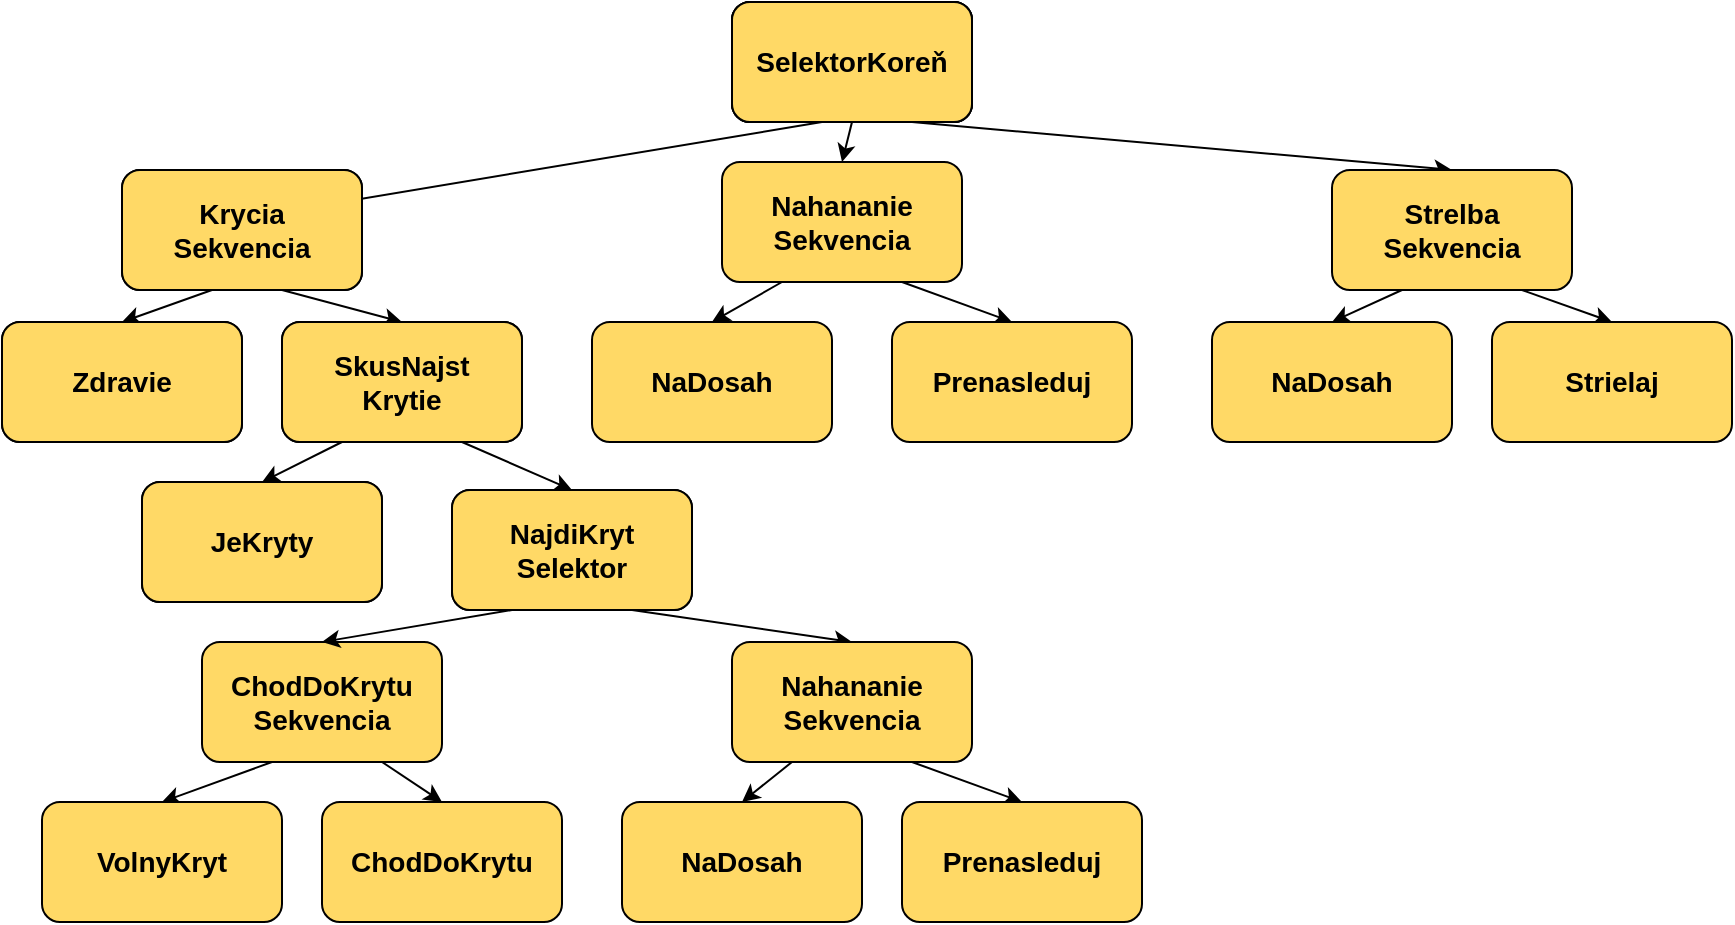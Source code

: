 <mxfile version="18.0.2" type="github">
  <diagram id="aNkTvLlGlRAXNMfGRCiO" name="Page-1">
    <mxGraphModel dx="1671" dy="809" grid="1" gridSize="10" guides="1" tooltips="1" connect="1" arrows="1" fold="1" page="1" pageScale="1" pageWidth="1169" pageHeight="827" math="0" shadow="0">
      <root>
        <mxCell id="0" />
        <mxCell id="1" parent="0" />
        <mxCell id="K40myK_4YShfCYtrGLyM-1" value="TopNodeSelector" style="rounded=1;whiteSpace=wrap;html=1;fontSize=14;fontStyle=1" parent="1" vertex="1">
          <mxGeometry x="525" y="50" width="120" height="60" as="geometry" />
        </mxCell>
        <mxCell id="K40myK_4YShfCYtrGLyM-9" value="" style="endArrow=classic;html=1;rounded=0;entryX=0.5;entryY=0;entryDx=0;entryDy=0;exitX=0.25;exitY=1;exitDx=0;exitDy=0;fontSize=14;fontStyle=1" parent="1" edge="1">
          <mxGeometry width="50" height="50" relative="1" as="geometry">
            <mxPoint x="570" y="110" as="sourcePoint" />
            <mxPoint x="270" y="160" as="targetPoint" />
          </mxGeometry>
        </mxCell>
        <mxCell id="K40myK_4YShfCYtrGLyM-10" value="" style="endArrow=classic;html=1;rounded=0;fontSize=14;fontStyle=1;entryX=0.5;entryY=0;entryDx=0;entryDy=0;" parent="1" edge="1" target="xhpi5mrGCT5Js5KXu3N3-19">
          <mxGeometry width="50" height="50" relative="1" as="geometry">
            <mxPoint x="265" y="194" as="sourcePoint" />
            <mxPoint x="215" y="244" as="targetPoint" />
          </mxGeometry>
        </mxCell>
        <mxCell id="K40myK_4YShfCYtrGLyM-11" value="IsHealthLow" style="rounded=1;whiteSpace=wrap;html=1;fontSize=14;fontStyle=1" parent="1" vertex="1">
          <mxGeometry x="160" y="210" width="120" height="60" as="geometry" />
        </mxCell>
        <mxCell id="K40myK_4YShfCYtrGLyM-12" value="" style="endArrow=classic;html=1;rounded=0;fontSize=14;fontStyle=1;entryX=0.5;entryY=0;entryDx=0;entryDy=0;" parent="1" edge="1" target="xhpi5mrGCT5Js5KXu3N3-20">
          <mxGeometry width="50" height="50" relative="1" as="geometry">
            <mxPoint x="300" y="194" as="sourcePoint" />
            <mxPoint x="350" y="244" as="targetPoint" />
          </mxGeometry>
        </mxCell>
        <mxCell id="K40myK_4YShfCYtrGLyM-13" value="TryToTakeCover&lt;br style=&quot;font-size: 14px;&quot;&gt;Selector" style="rounded=1;whiteSpace=wrap;html=1;fontSize=14;fontStyle=1" parent="1" vertex="1">
          <mxGeometry x="300" y="210" width="120" height="60" as="geometry" />
        </mxCell>
        <mxCell id="K40myK_4YShfCYtrGLyM-14" value="" style="endArrow=classic;html=1;rounded=0;entryX=0.5;entryY=0;entryDx=0;entryDy=0;exitX=0.25;exitY=1;exitDx=0;exitDy=0;fontSize=14;fontStyle=1" parent="1" source="K40myK_4YShfCYtrGLyM-13" target="K40myK_4YShfCYtrGLyM-15" edge="1">
          <mxGeometry width="50" height="50" relative="1" as="geometry">
            <mxPoint x="330" y="270" as="sourcePoint" />
            <mxPoint x="280" y="320" as="targetPoint" />
          </mxGeometry>
        </mxCell>
        <mxCell id="K40myK_4YShfCYtrGLyM-15" value="IsCovered" style="rounded=1;whiteSpace=wrap;html=1;fontSize=14;fontStyle=1" parent="1" vertex="1">
          <mxGeometry x="230" y="290" width="120" height="60" as="geometry" />
        </mxCell>
        <mxCell id="K40myK_4YShfCYtrGLyM-16" value="ChodDoKrytu&lt;br&gt;Sekvencia" style="rounded=1;whiteSpace=wrap;html=1;fontSize=14;fontStyle=1;fillColor=#FFD966;" parent="1" vertex="1">
          <mxGeometry x="260" y="370" width="120" height="60" as="geometry" />
        </mxCell>
        <mxCell id="K40myK_4YShfCYtrGLyM-17" value="" style="endArrow=classic;html=1;rounded=0;exitX=0.75;exitY=1;exitDx=0;exitDy=0;entryX=0.5;entryY=0;entryDx=0;entryDy=0;fontSize=14;fontStyle=1" parent="1" source="K40myK_4YShfCYtrGLyM-13" target="xhpi5mrGCT5Js5KXu3N3-1" edge="1">
          <mxGeometry width="50" height="50" relative="1" as="geometry">
            <mxPoint x="340" y="280" as="sourcePoint" />
            <mxPoint x="420" y="330" as="targetPoint" />
          </mxGeometry>
        </mxCell>
        <mxCell id="K40myK_4YShfCYtrGLyM-18" value="" style="endArrow=classic;html=1;rounded=0;entryX=0.5;entryY=0;entryDx=0;entryDy=0;exitX=0.25;exitY=1;exitDx=0;exitDy=0;fontSize=14;fontStyle=1" parent="1" edge="1" target="K40myK_4YShfCYtrGLyM-19">
          <mxGeometry width="50" height="50" relative="1" as="geometry">
            <mxPoint x="295" y="430" as="sourcePoint" />
            <mxPoint x="240" y="480" as="targetPoint" />
          </mxGeometry>
        </mxCell>
        <mxCell id="K40myK_4YShfCYtrGLyM-19" value="VolnyKryt" style="rounded=1;whiteSpace=wrap;html=1;fontSize=14;fontStyle=1;fillColor=#FFD966;" parent="1" vertex="1">
          <mxGeometry x="180" y="450" width="120" height="60" as="geometry" />
        </mxCell>
        <mxCell id="K40myK_4YShfCYtrGLyM-20" value="ChodDoKrytu" style="rounded=1;whiteSpace=wrap;html=1;fontSize=14;fontStyle=1;fillColor=#FFD966;" parent="1" vertex="1">
          <mxGeometry x="320" y="450" width="120" height="60" as="geometry" />
        </mxCell>
        <mxCell id="K40myK_4YShfCYtrGLyM-21" value="" style="endArrow=classic;html=1;rounded=0;entryX=0.5;entryY=0;entryDx=0;entryDy=0;exitX=0.75;exitY=1;exitDx=0;exitDy=0;fontSize=14;fontStyle=1" parent="1" source="K40myK_4YShfCYtrGLyM-16" target="K40myK_4YShfCYtrGLyM-20" edge="1">
          <mxGeometry width="50" height="50" relative="1" as="geometry">
            <mxPoint x="330" y="430" as="sourcePoint" />
            <mxPoint x="275" y="480" as="targetPoint" />
          </mxGeometry>
        </mxCell>
        <mxCell id="K40myK_4YShfCYtrGLyM-22" value="" style="endArrow=classic;html=1;rounded=0;exitX=0.5;exitY=1;exitDx=0;exitDy=0;entryX=0.5;entryY=0;entryDx=0;entryDy=0;fontSize=14;fontStyle=1" parent="1" source="K40myK_4YShfCYtrGLyM-1" target="k9KmUfYsGlUjubeCrhGL-1" edge="1">
          <mxGeometry width="50" height="50" relative="1" as="geometry">
            <mxPoint x="645" y="110" as="sourcePoint" />
            <mxPoint x="595" y="160" as="targetPoint" />
          </mxGeometry>
        </mxCell>
        <mxCell id="K40myK_4YShfCYtrGLyM-30" value="" style="endArrow=classic;html=1;rounded=0;exitX=0.75;exitY=1;exitDx=0;exitDy=0;entryX=0.5;entryY=0;entryDx=0;entryDy=0;fontSize=14;fontStyle=1" parent="1" source="K40myK_4YShfCYtrGLyM-1" target="K40myK_4YShfCYtrGLyM-31" edge="1">
          <mxGeometry width="50" height="50" relative="1" as="geometry">
            <mxPoint x="510" y="110" as="sourcePoint" />
            <mxPoint x="760" y="160" as="targetPoint" />
          </mxGeometry>
        </mxCell>
        <mxCell id="K40myK_4YShfCYtrGLyM-31" value="Strelba&lt;br&gt;Sekvencia" style="rounded=1;whiteSpace=wrap;html=1;fontSize=14;fontStyle=1;fillColor=#FFD966;" parent="1" vertex="1">
          <mxGeometry x="825" y="134" width="120" height="60" as="geometry" />
        </mxCell>
        <mxCell id="K40myK_4YShfCYtrGLyM-34" value="MainCover&lt;br style=&quot;font-size: 14px;&quot;&gt;Sequence" style="rounded=1;whiteSpace=wrap;html=1;fontSize=14;fontStyle=1" parent="1" vertex="1">
          <mxGeometry x="220" y="134" width="120" height="60" as="geometry" />
        </mxCell>
        <mxCell id="xhpi5mrGCT5Js5KXu3N3-1" value="FindCover&lt;br style=&quot;font-size: 14px;&quot;&gt;Selector" style="rounded=1;whiteSpace=wrap;html=1;fontSize=14;fontStyle=1" parent="1" vertex="1">
          <mxGeometry x="385" y="294" width="120" height="60" as="geometry" />
        </mxCell>
        <mxCell id="xhpi5mrGCT5Js5KXu3N3-2" value="" style="endArrow=classic;html=1;rounded=0;entryX=0.5;entryY=0;entryDx=0;entryDy=0;exitX=0.25;exitY=1;exitDx=0;exitDy=0;fontSize=14;fontStyle=1" parent="1" source="xhpi5mrGCT5Js5KXu3N3-1" target="K40myK_4YShfCYtrGLyM-16" edge="1">
          <mxGeometry width="50" height="50" relative="1" as="geometry">
            <mxPoint x="410" y="350" as="sourcePoint" />
            <mxPoint x="355" y="400" as="targetPoint" />
          </mxGeometry>
        </mxCell>
        <mxCell id="xhpi5mrGCT5Js5KXu3N3-5" value="" style="endArrow=classic;html=1;rounded=0;exitX=0.75;exitY=1;exitDx=0;exitDy=0;entryX=0.5;entryY=0;entryDx=0;entryDy=0;fontSize=14;fontStyle=1" parent="1" source="xhpi5mrGCT5Js5KXu3N3-1" target="xhpi5mrGCT5Js5KXu3N3-6" edge="1">
          <mxGeometry width="50" height="50" relative="1" as="geometry">
            <mxPoint x="620" y="354" as="sourcePoint" />
            <mxPoint x="735" y="404" as="targetPoint" />
          </mxGeometry>
        </mxCell>
        <mxCell id="xhpi5mrGCT5Js5KXu3N3-6" value="Nahananie&lt;br&gt;Sekvencia" style="rounded=1;whiteSpace=wrap;html=1;fontSize=14;fontStyle=1;fillColor=#FFD966;" parent="1" vertex="1">
          <mxGeometry x="525" y="370" width="120" height="60" as="geometry" />
        </mxCell>
        <mxCell id="xhpi5mrGCT5Js5KXu3N3-7" value="" style="endArrow=classic;html=1;rounded=0;exitX=0.25;exitY=1;exitDx=0;exitDy=0;entryX=0.5;entryY=0;entryDx=0;entryDy=0;fontSize=14;fontStyle=1" parent="1" source="xhpi5mrGCT5Js5KXu3N3-6" target="xhpi5mrGCT5Js5KXu3N3-8" edge="1">
          <mxGeometry width="50" height="50" relative="1" as="geometry">
            <mxPoint x="595" y="434" as="sourcePoint" />
            <mxPoint x="545" y="484" as="targetPoint" />
          </mxGeometry>
        </mxCell>
        <mxCell id="xhpi5mrGCT5Js5KXu3N3-8" value="NaDosah" style="rounded=1;whiteSpace=wrap;html=1;fontSize=14;fontStyle=1;fillColor=#FFD966;" parent="1" vertex="1">
          <mxGeometry x="470" y="450" width="120" height="60" as="geometry" />
        </mxCell>
        <mxCell id="xhpi5mrGCT5Js5KXu3N3-9" value="" style="endArrow=classic;html=1;rounded=0;exitX=0.75;exitY=1;exitDx=0;exitDy=0;entryX=0.5;entryY=0;entryDx=0;entryDy=0;fontSize=14;fontStyle=1" parent="1" source="xhpi5mrGCT5Js5KXu3N3-6" target="xhpi5mrGCT5Js5KXu3N3-10" edge="1">
          <mxGeometry width="50" height="50" relative="1" as="geometry">
            <mxPoint x="715" y="434" as="sourcePoint" />
            <mxPoint x="685" y="484" as="targetPoint" />
          </mxGeometry>
        </mxCell>
        <mxCell id="xhpi5mrGCT5Js5KXu3N3-10" value="Prenasleduj" style="rounded=1;whiteSpace=wrap;html=1;fontSize=14;fontStyle=1;fillColor=#FFD966;" parent="1" vertex="1">
          <mxGeometry x="610" y="450" width="120" height="60" as="geometry" />
        </mxCell>
        <mxCell id="xhpi5mrGCT5Js5KXu3N3-11" value="" style="endArrow=classic;html=1;rounded=0;exitX=0.25;exitY=1;exitDx=0;exitDy=0;fontSize=14;fontStyle=1;entryX=0.5;entryY=0;entryDx=0;entryDy=0;" parent="1" edge="1" target="xhpi5mrGCT5Js5KXu3N3-12">
          <mxGeometry width="50" height="50" relative="1" as="geometry">
            <mxPoint x="860" y="194" as="sourcePoint" />
            <mxPoint x="825" y="244" as="targetPoint" />
          </mxGeometry>
        </mxCell>
        <mxCell id="xhpi5mrGCT5Js5KXu3N3-12" value="NaDosah" style="rounded=1;whiteSpace=wrap;html=1;fontSize=14;fontStyle=1;fillColor=#FFD966;" parent="1" vertex="1">
          <mxGeometry x="765" y="210" width="120" height="60" as="geometry" />
        </mxCell>
        <mxCell id="xhpi5mrGCT5Js5KXu3N3-13" value="" style="endArrow=classic;html=1;rounded=0;exitX=0.75;exitY=1;exitDx=0;exitDy=0;fontSize=14;fontStyle=1;entryX=0.5;entryY=0;entryDx=0;entryDy=0;" parent="1" edge="1" target="xhpi5mrGCT5Js5KXu3N3-14">
          <mxGeometry width="50" height="50" relative="1" as="geometry">
            <mxPoint x="920" y="194" as="sourcePoint" />
            <mxPoint x="965" y="244" as="targetPoint" />
          </mxGeometry>
        </mxCell>
        <mxCell id="xhpi5mrGCT5Js5KXu3N3-14" value="Strielaj" style="rounded=1;whiteSpace=wrap;html=1;fontSize=14;fontStyle=1;fillColor=#FFD966;" parent="1" vertex="1">
          <mxGeometry x="905" y="210" width="120" height="60" as="geometry" />
        </mxCell>
        <mxCell id="xhpi5mrGCT5Js5KXu3N3-16" value="TopNodeSelector" style="rounded=1;whiteSpace=wrap;html=1;fontSize=14;fontStyle=1" parent="1" vertex="1">
          <mxGeometry x="525" y="50" width="120" height="60" as="geometry" />
        </mxCell>
        <mxCell id="xhpi5mrGCT5Js5KXu3N3-17" value="SelektorKoreň" style="rounded=1;whiteSpace=wrap;html=1;fontSize=14;fontStyle=1;fillColor=#FFD966;" parent="1" vertex="1">
          <mxGeometry x="525" y="50" width="120" height="60" as="geometry" />
        </mxCell>
        <mxCell id="xhpi5mrGCT5Js5KXu3N3-18" value="Krycia&lt;br&gt;Sekvencia" style="rounded=1;whiteSpace=wrap;html=1;fontSize=14;fontStyle=1;fillColor=#FFD966;" parent="1" vertex="1">
          <mxGeometry x="220" y="134" width="120" height="60" as="geometry" />
        </mxCell>
        <mxCell id="xhpi5mrGCT5Js5KXu3N3-19" value="Zdravie" style="rounded=1;whiteSpace=wrap;html=1;fontSize=14;fontStyle=1;fillColor=#FFD966;" parent="1" vertex="1">
          <mxGeometry x="160" y="210" width="120" height="60" as="geometry" />
        </mxCell>
        <mxCell id="xhpi5mrGCT5Js5KXu3N3-20" value="SkusNajst&lt;br&gt;Krytie" style="rounded=1;whiteSpace=wrap;html=1;fontSize=14;fontStyle=1;fillColor=#FFD966;" parent="1" vertex="1">
          <mxGeometry x="300" y="210" width="120" height="60" as="geometry" />
        </mxCell>
        <mxCell id="xhpi5mrGCT5Js5KXu3N3-21" value="JeKryty" style="rounded=1;whiteSpace=wrap;html=1;fontSize=14;fontStyle=1;fillColor=#FFD966;" parent="1" vertex="1">
          <mxGeometry x="230" y="290" width="120" height="60" as="geometry" />
        </mxCell>
        <mxCell id="xhpi5mrGCT5Js5KXu3N3-22" value="NajdiKryt&lt;br&gt;Selektor" style="rounded=1;whiteSpace=wrap;html=1;fontSize=14;fontStyle=1;fillColor=#FFD966;" parent="1" vertex="1">
          <mxGeometry x="385" y="294" width="120" height="60" as="geometry" />
        </mxCell>
        <mxCell id="k9KmUfYsGlUjubeCrhGL-1" value="Nahananie&lt;br&gt;Sekvencia" style="rounded=1;whiteSpace=wrap;html=1;fontSize=14;fontStyle=1;fillColor=#FFD966;" vertex="1" parent="1">
          <mxGeometry x="520" y="130" width="120" height="60" as="geometry" />
        </mxCell>
        <mxCell id="k9KmUfYsGlUjubeCrhGL-2" value="" style="endArrow=classic;html=1;rounded=0;exitX=0.25;exitY=1;exitDx=0;exitDy=0;entryX=0.5;entryY=0;entryDx=0;entryDy=0;fontSize=14;fontStyle=1" edge="1" parent="1" source="k9KmUfYsGlUjubeCrhGL-1" target="k9KmUfYsGlUjubeCrhGL-3">
          <mxGeometry width="50" height="50" relative="1" as="geometry">
            <mxPoint x="590" y="194" as="sourcePoint" />
            <mxPoint x="540" y="244" as="targetPoint" />
          </mxGeometry>
        </mxCell>
        <mxCell id="k9KmUfYsGlUjubeCrhGL-3" value="NaDosah" style="rounded=1;whiteSpace=wrap;html=1;fontSize=14;fontStyle=1;fillColor=#FFD966;" vertex="1" parent="1">
          <mxGeometry x="455" y="210" width="120" height="60" as="geometry" />
        </mxCell>
        <mxCell id="k9KmUfYsGlUjubeCrhGL-4" value="" style="endArrow=classic;html=1;rounded=0;exitX=0.75;exitY=1;exitDx=0;exitDy=0;entryX=0.5;entryY=0;entryDx=0;entryDy=0;fontSize=14;fontStyle=1" edge="1" parent="1" source="k9KmUfYsGlUjubeCrhGL-1" target="k9KmUfYsGlUjubeCrhGL-5">
          <mxGeometry width="50" height="50" relative="1" as="geometry">
            <mxPoint x="710" y="194" as="sourcePoint" />
            <mxPoint x="680" y="244" as="targetPoint" />
          </mxGeometry>
        </mxCell>
        <mxCell id="k9KmUfYsGlUjubeCrhGL-5" value="Prenasleduj" style="rounded=1;whiteSpace=wrap;html=1;fontSize=14;fontStyle=1;fillColor=#FFD966;" vertex="1" parent="1">
          <mxGeometry x="605" y="210" width="120" height="60" as="geometry" />
        </mxCell>
      </root>
    </mxGraphModel>
  </diagram>
</mxfile>
